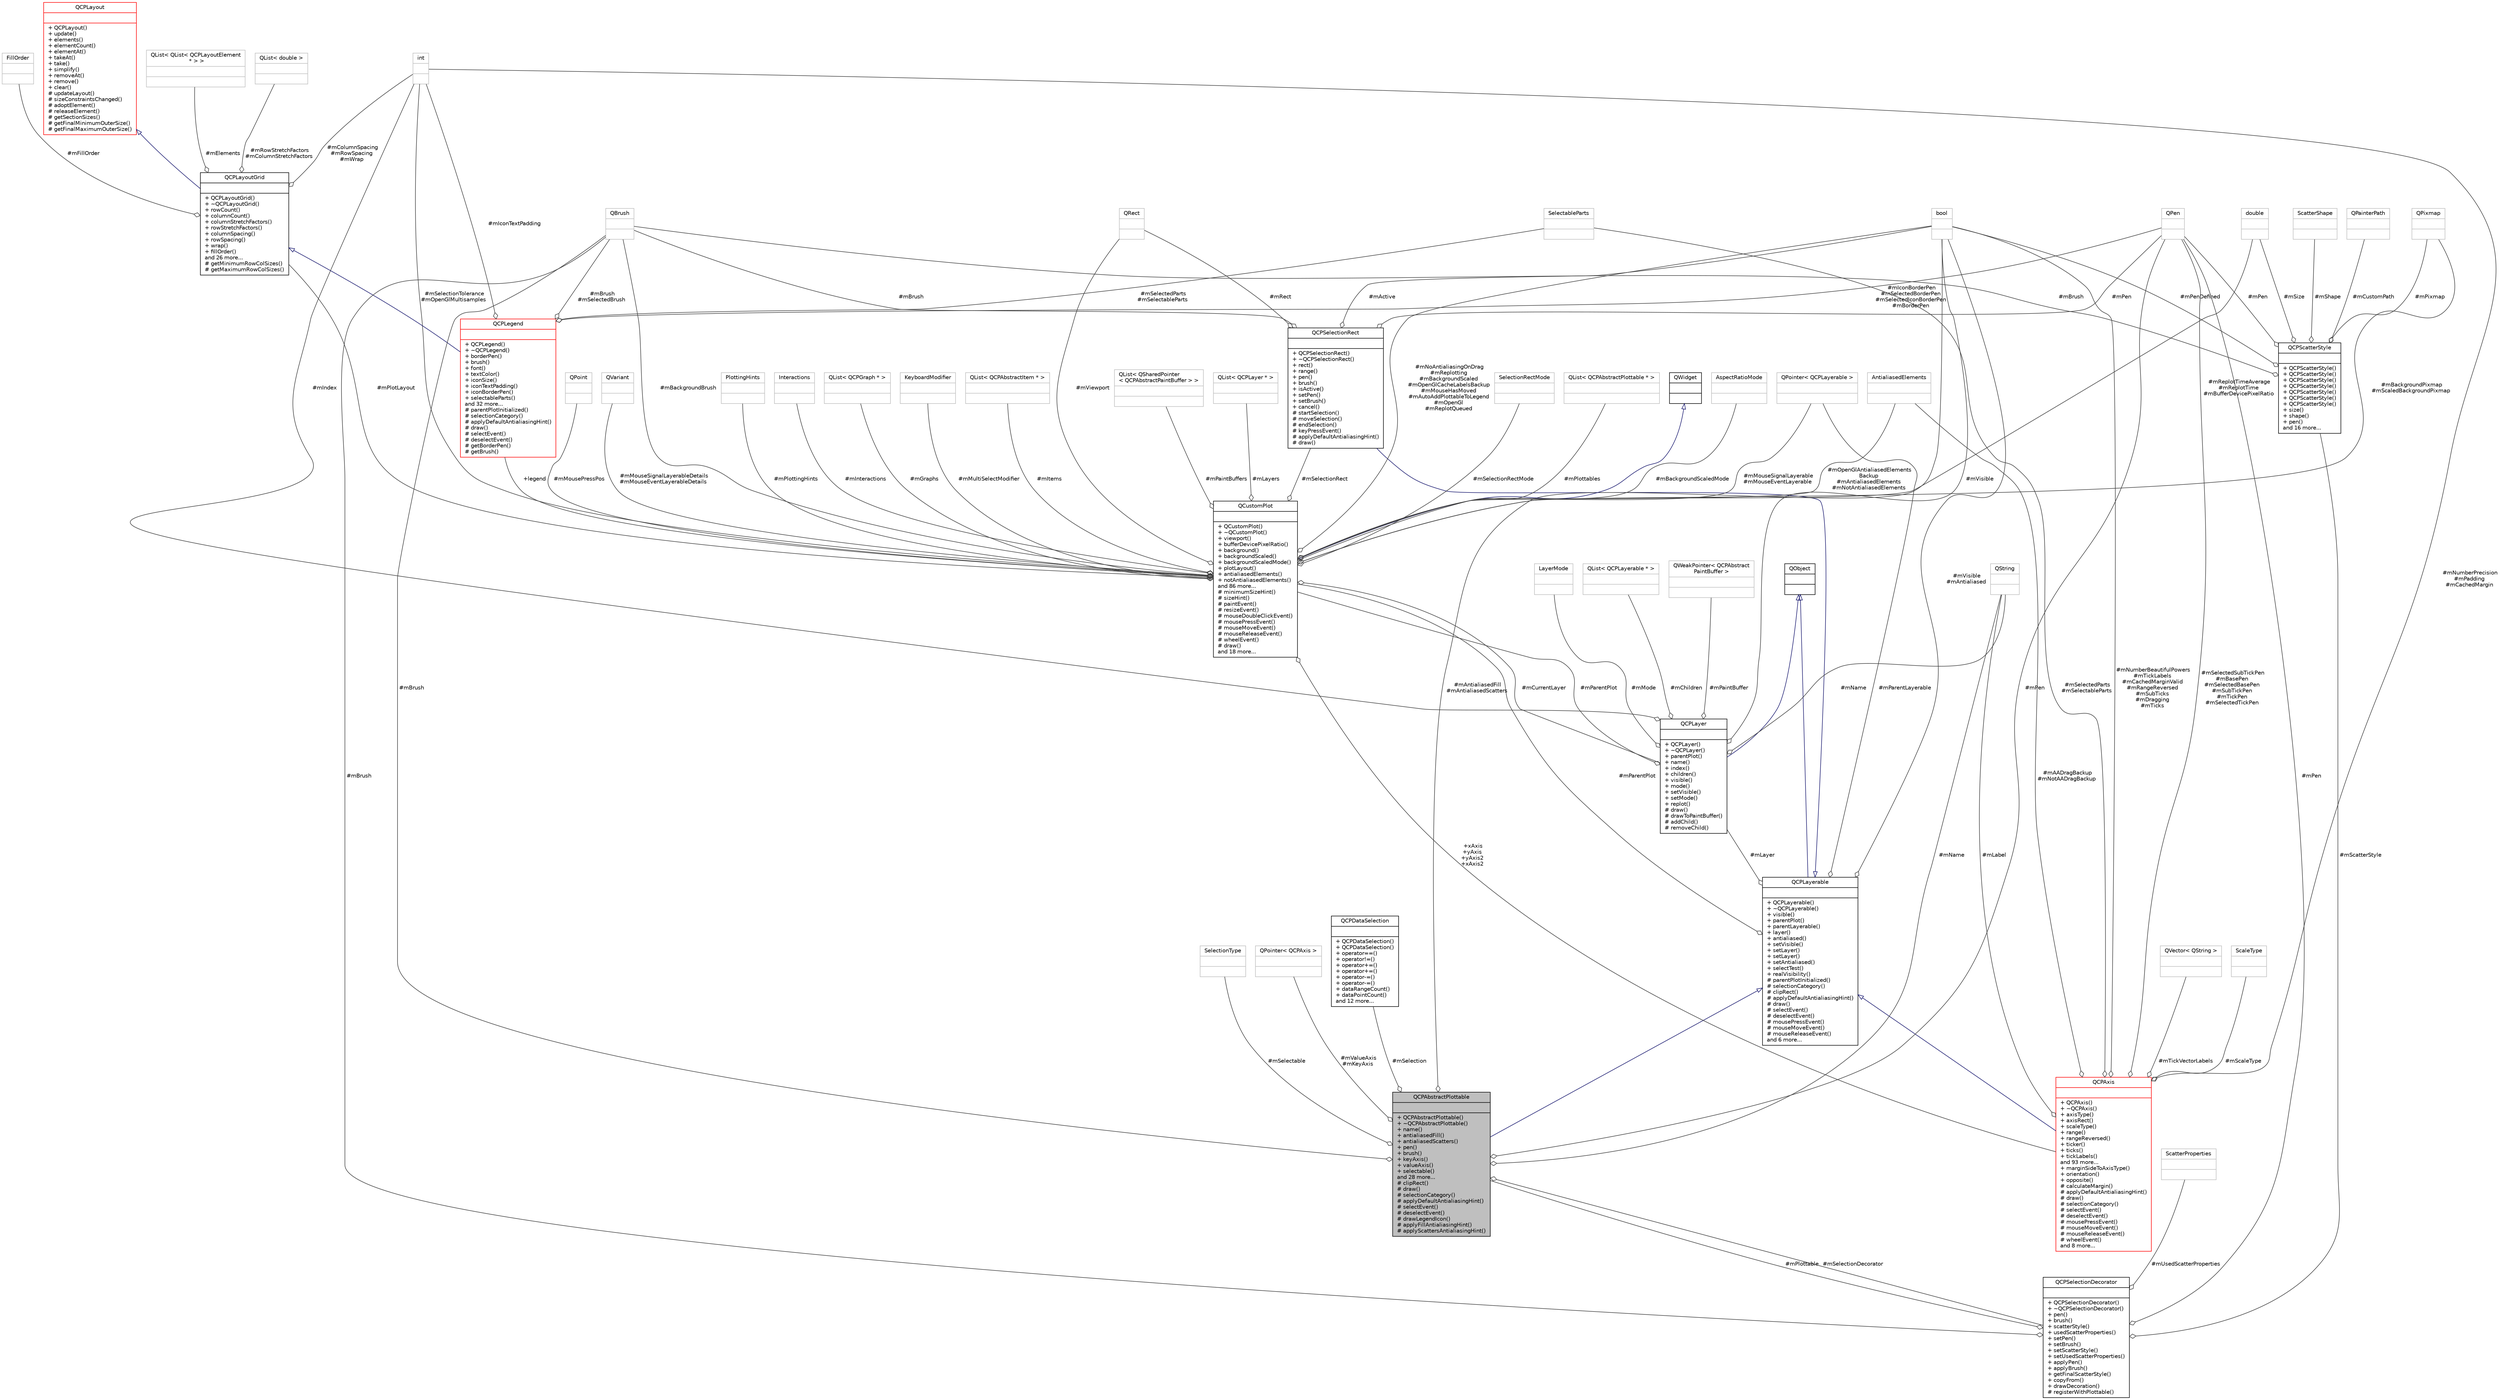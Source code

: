 digraph "QCPAbstractPlottable"
{
 // LATEX_PDF_SIZE
  edge [fontname="Helvetica",fontsize="10",labelfontname="Helvetica",labelfontsize="10"];
  node [fontname="Helvetica",fontsize="10",shape=record];
  Node1 [label="{QCPAbstractPlottable\n||+ QCPAbstractPlottable()\l+ ~QCPAbstractPlottable()\l+ name()\l+ antialiasedFill()\l+ antialiasedScatters()\l+ pen()\l+ brush()\l+ keyAxis()\l+ valueAxis()\l+ selectable()\land 28 more...\l# clipRect()\l# draw()\l# selectionCategory()\l# applyDefaultAntialiasingHint()\l# selectEvent()\l# deselectEvent()\l# drawLegendIcon()\l# applyFillAntialiasingHint()\l# applyScattersAntialiasingHint()\l}",height=0.2,width=0.4,color="black", fillcolor="grey75", style="filled", fontcolor="black",tooltip="The abstract base class for all data representing objects in a plot."];
  Node2 -> Node1 [dir="back",color="midnightblue",fontsize="10",style="solid",arrowtail="onormal",fontname="Helvetica"];
  Node2 [label="{QCPLayerable\n||+ QCPLayerable()\l+ ~QCPLayerable()\l+ visible()\l+ parentPlot()\l+ parentLayerable()\l+ layer()\l+ antialiased()\l+ setVisible()\l+ setLayer()\l+ setLayer()\l+ setAntialiased()\l+ selectTest()\l+ realVisibility()\l# parentPlotInitialized()\l# selectionCategory()\l# clipRect()\l# applyDefaultAntialiasingHint()\l# draw()\l# selectEvent()\l# deselectEvent()\l# mousePressEvent()\l# mouseMoveEvent()\l# mouseReleaseEvent()\land 6 more...\l}",height=0.2,width=0.4,color="black", fillcolor="white", style="filled",URL="$classQCPLayerable.html",tooltip="Base class for all drawable objects."];
  Node3 -> Node2 [dir="back",color="midnightblue",fontsize="10",style="solid",arrowtail="onormal",fontname="Helvetica"];
  Node3 [label="{QObject\n||}",height=0.2,width=0.4,color="black", fillcolor="white", style="filled",URL="$classQObject.html",tooltip=" "];
  Node4 -> Node2 [color="grey25",fontsize="10",style="solid",label=" #mLayer" ,arrowhead="odiamond",fontname="Helvetica"];
  Node4 [label="{QCPLayer\n||+ QCPLayer()\l+ ~QCPLayer()\l+ parentPlot()\l+ name()\l+ index()\l+ children()\l+ visible()\l+ mode()\l+ setVisible()\l+ setMode()\l+ replot()\l# draw()\l# drawToPaintBuffer()\l# addChild()\l# removeChild()\l}",height=0.2,width=0.4,color="black", fillcolor="white", style="filled",URL="$classQCPLayer.html",tooltip="A layer that may contain objects, to control the rendering order."];
  Node3 -> Node4 [dir="back",color="midnightblue",fontsize="10",style="solid",arrowtail="onormal",fontname="Helvetica"];
  Node5 -> Node4 [color="grey25",fontsize="10",style="solid",label=" #mName" ,arrowhead="odiamond",fontname="Helvetica"];
  Node5 [label="{QString\n||}",height=0.2,width=0.4,color="grey75", fillcolor="white", style="filled",tooltip=" "];
  Node6 -> Node4 [color="grey25",fontsize="10",style="solid",label=" #mIndex" ,arrowhead="odiamond",fontname="Helvetica"];
  Node6 [label="{int\n||}",height=0.2,width=0.4,color="grey75", fillcolor="white", style="filled",tooltip=" "];
  Node7 -> Node4 [color="grey25",fontsize="10",style="solid",label=" #mPaintBuffer" ,arrowhead="odiamond",fontname="Helvetica"];
  Node7 [label="{QWeakPointer\< QCPAbstract\lPaintBuffer \>\n||}",height=0.2,width=0.4,color="grey75", fillcolor="white", style="filled",tooltip=" "];
  Node8 -> Node4 [color="grey25",fontsize="10",style="solid",label=" #mVisible" ,arrowhead="odiamond",fontname="Helvetica"];
  Node8 [label="{bool\n||}",height=0.2,width=0.4,color="grey75", fillcolor="white", style="filled",tooltip=" "];
  Node9 -> Node4 [color="grey25",fontsize="10",style="solid",label=" #mParentPlot" ,arrowhead="odiamond",fontname="Helvetica"];
  Node9 [label="{QCustomPlot\n||+ QCustomPlot()\l+ ~QCustomPlot()\l+ viewport()\l+ bufferDevicePixelRatio()\l+ background()\l+ backgroundScaled()\l+ backgroundScaledMode()\l+ plotLayout()\l+ antialiasedElements()\l+ notAntialiasedElements()\land 86 more...\l# minimumSizeHint()\l# sizeHint()\l# paintEvent()\l# resizeEvent()\l# mouseDoubleClickEvent()\l# mousePressEvent()\l# mouseMoveEvent()\l# mouseReleaseEvent()\l# wheelEvent()\l# draw()\land 18 more...\l}",height=0.2,width=0.4,color="black", fillcolor="white", style="filled",URL="$classQCustomPlot.html",tooltip="The central class of the library. This is the QWidget which displays the plot and interacts with the ..."];
  Node10 -> Node9 [dir="back",color="midnightblue",fontsize="10",style="solid",arrowtail="onormal",fontname="Helvetica"];
  Node10 [label="{QWidget\n||}",height=0.2,width=0.4,color="black", fillcolor="white", style="filled",URL="$classQWidget.html",tooltip=" "];
  Node4 -> Node9 [color="grey25",fontsize="10",style="solid",label=" #mCurrentLayer" ,arrowhead="odiamond",fontname="Helvetica"];
  Node11 -> Node9 [color="grey25",fontsize="10",style="solid",label=" #mPlotLayout" ,arrowhead="odiamond",fontname="Helvetica"];
  Node11 [label="{QCPLayoutGrid\n||+ QCPLayoutGrid()\l+ ~QCPLayoutGrid()\l+ rowCount()\l+ columnCount()\l+ columnStretchFactors()\l+ rowStretchFactors()\l+ columnSpacing()\l+ rowSpacing()\l+ wrap()\l+ fillOrder()\land 26 more...\l# getMinimumRowColSizes()\l# getMaximumRowColSizes()\l}",height=0.2,width=0.4,color="black", fillcolor="white", style="filled",URL="$classQCPLayoutGrid.html",tooltip="A layout that arranges child elements in a grid."];
  Node12 -> Node11 [dir="back",color="midnightblue",fontsize="10",style="solid",arrowtail="onormal",fontname="Helvetica"];
  Node12 [label="{QCPLayout\n||+ QCPLayout()\l+ update()\l+ elements()\l+ elementCount()\l+ elementAt()\l+ takeAt()\l+ take()\l+ simplify()\l+ removeAt()\l+ remove()\l+ clear()\l# updateLayout()\l# sizeConstraintsChanged()\l# adoptElement()\l# releaseElement()\l# getSectionSizes()\l# getFinalMinimumOuterSize()\l# getFinalMaximumOuterSize()\l}",height=0.2,width=0.4,color="red", fillcolor="white", style="filled",URL="$classQCPLayout.html",tooltip="The abstract base class for layouts."];
  Node20 -> Node11 [color="grey25",fontsize="10",style="solid",label=" #mElements" ,arrowhead="odiamond",fontname="Helvetica"];
  Node20 [label="{QList\< QList\< QCPLayoutElement\l * \> \>\n||}",height=0.2,width=0.4,color="grey75", fillcolor="white", style="filled",tooltip=" "];
  Node21 -> Node11 [color="grey25",fontsize="10",style="solid",label=" #mRowStretchFactors\n#mColumnStretchFactors" ,arrowhead="odiamond",fontname="Helvetica"];
  Node21 [label="{QList\< double \>\n||}",height=0.2,width=0.4,color="grey75", fillcolor="white", style="filled",tooltip=" "];
  Node6 -> Node11 [color="grey25",fontsize="10",style="solid",label=" #mColumnSpacing\n#mRowSpacing\n#mWrap" ,arrowhead="odiamond",fontname="Helvetica"];
  Node22 -> Node11 [color="grey25",fontsize="10",style="solid",label=" #mFillOrder" ,arrowhead="odiamond",fontname="Helvetica"];
  Node22 [label="{FillOrder\n||}",height=0.2,width=0.4,color="grey75", fillcolor="white", style="filled",tooltip=" "];
  Node23 -> Node9 [color="grey25",fontsize="10",style="solid",label=" #mMouseSignalLayerableDetails\n#mMouseEventLayerableDetails" ,arrowhead="odiamond",fontname="Helvetica"];
  Node23 [label="{QVariant\n||}",height=0.2,width=0.4,color="grey75", fillcolor="white", style="filled",tooltip=" "];
  Node24 -> Node9 [color="grey25",fontsize="10",style="solid",label=" #mPlottingHints" ,arrowhead="odiamond",fontname="Helvetica"];
  Node24 [label="{PlottingHints\n||}",height=0.2,width=0.4,color="grey75", fillcolor="white", style="filled",tooltip=" "];
  Node25 -> Node9 [color="grey25",fontsize="10",style="solid",label=" #mInteractions" ,arrowhead="odiamond",fontname="Helvetica"];
  Node25 [label="{Interactions\n||}",height=0.2,width=0.4,color="grey75", fillcolor="white", style="filled",tooltip=" "];
  Node26 -> Node9 [color="grey25",fontsize="10",style="solid",label=" #mReplotTimeAverage\n#mReplotTime\n#mBufferDevicePixelRatio" ,arrowhead="odiamond",fontname="Helvetica"];
  Node26 [label="{double\n||}",height=0.2,width=0.4,color="grey75", fillcolor="white", style="filled",tooltip=" "];
  Node27 -> Node9 [color="grey25",fontsize="10",style="solid",label=" #mSelectionRect" ,arrowhead="odiamond",fontname="Helvetica"];
  Node27 [label="{QCPSelectionRect\n||+ QCPSelectionRect()\l+ ~QCPSelectionRect()\l+ rect()\l+ range()\l+ pen()\l+ brush()\l+ isActive()\l+ setPen()\l+ setBrush()\l+ cancel()\l# startSelection()\l# moveSelection()\l# endSelection()\l# keyPressEvent()\l# applyDefaultAntialiasingHint()\l# draw()\l}",height=0.2,width=0.4,color="black", fillcolor="white", style="filled",URL="$classQCPSelectionRect.html",tooltip="Provides rect/rubber-band data selection and range zoom interaction."];
  Node2 -> Node27 [dir="back",color="midnightblue",fontsize="10",style="solid",arrowtail="onormal",fontname="Helvetica"];
  Node28 -> Node27 [color="grey25",fontsize="10",style="solid",label=" #mPen" ,arrowhead="odiamond",fontname="Helvetica"];
  Node28 [label="{QPen\n||}",height=0.2,width=0.4,color="grey75", fillcolor="white", style="filled",tooltip=" "];
  Node8 -> Node27 [color="grey25",fontsize="10",style="solid",label=" #mActive" ,arrowhead="odiamond",fontname="Helvetica"];
  Node29 -> Node27 [color="grey25",fontsize="10",style="solid",label=" #mBrush" ,arrowhead="odiamond",fontname="Helvetica"];
  Node29 [label="{QBrush\n||}",height=0.2,width=0.4,color="grey75", fillcolor="white", style="filled",tooltip=" "];
  Node18 -> Node27 [color="grey25",fontsize="10",style="solid",label=" #mRect" ,arrowhead="odiamond",fontname="Helvetica"];
  Node18 [label="{QRect\n||}",height=0.2,width=0.4,color="grey75", fillcolor="white", style="filled",tooltip=" "];
  Node30 -> Node9 [color="grey25",fontsize="10",style="solid",label=" #mGraphs" ,arrowhead="odiamond",fontname="Helvetica"];
  Node30 [label="{QList\< QCPGraph * \>\n||}",height=0.2,width=0.4,color="grey75", fillcolor="white", style="filled",tooltip=" "];
  Node31 -> Node9 [color="grey25",fontsize="10",style="solid",label=" #mMultiSelectModifier" ,arrowhead="odiamond",fontname="Helvetica"];
  Node31 [label="{KeyboardModifier\n||}",height=0.2,width=0.4,color="grey75", fillcolor="white", style="filled",tooltip=" "];
  Node32 -> Node9 [color="grey25",fontsize="10",style="solid",label=" #mItems" ,arrowhead="odiamond",fontname="Helvetica"];
  Node32 [label="{QList\< QCPAbstractItem * \>\n||}",height=0.2,width=0.4,color="grey75", fillcolor="white", style="filled",tooltip=" "];
  Node33 -> Node9 [color="grey25",fontsize="10",style="solid",label=" #mPaintBuffers" ,arrowhead="odiamond",fontname="Helvetica"];
  Node33 [label="{QList\< QSharedPointer\l\< QCPAbstractPaintBuffer \> \>\n||}",height=0.2,width=0.4,color="grey75", fillcolor="white", style="filled",tooltip=" "];
  Node34 -> Node9 [color="grey25",fontsize="10",style="solid",label=" +xAxis\n+yAxis\n+yAxis2\n+xAxis2" ,arrowhead="odiamond",fontname="Helvetica"];
  Node34 [label="{QCPAxis\n||+ QCPAxis()\l+ ~QCPAxis()\l+ axisType()\l+ axisRect()\l+ scaleType()\l+ range()\l+ rangeReversed()\l+ ticker()\l+ ticks()\l+ tickLabels()\land 93 more...\l+ marginSideToAxisType()\l+ orientation()\l+ opposite()\l# calculateMargin()\l# applyDefaultAntialiasingHint()\l# draw()\l# selectionCategory()\l# selectEvent()\l# deselectEvent()\l# mousePressEvent()\l# mouseMoveEvent()\l# mouseReleaseEvent()\l# wheelEvent()\land 8 more...\l}",height=0.2,width=0.4,color="red", fillcolor="white", style="filled",URL="$classQCPAxis.html",tooltip="Manages a single axis inside a QCustomPlot."];
  Node2 -> Node34 [dir="back",color="midnightblue",fontsize="10",style="solid",arrowtail="onormal",fontname="Helvetica"];
  Node35 -> Node34 [color="grey25",fontsize="10",style="solid",label=" #mScaleType" ,arrowhead="odiamond",fontname="Helvetica"];
  Node35 [label="{ScaleType\n||}",height=0.2,width=0.4,color="grey75", fillcolor="white", style="filled",tooltip=" "];
  Node36 -> Node34 [color="grey25",fontsize="10",style="solid",label=" #mSelectedParts\n#mSelectableParts" ,arrowhead="odiamond",fontname="Helvetica"];
  Node36 [label="{SelectableParts\n||}",height=0.2,width=0.4,color="grey75", fillcolor="white", style="filled",tooltip=" "];
  Node37 -> Node34 [color="grey25",fontsize="10",style="solid",label=" #mTickVectorLabels" ,arrowhead="odiamond",fontname="Helvetica"];
  Node37 [label="{QVector\< QString \>\n||}",height=0.2,width=0.4,color="grey75", fillcolor="white", style="filled",tooltip=" "];
  Node5 -> Node34 [color="grey25",fontsize="10",style="solid",label=" #mLabel" ,arrowhead="odiamond",fontname="Helvetica"];
  Node28 -> Node34 [color="grey25",fontsize="10",style="solid",label=" #mSelectedSubTickPen\n#mBasePen\n#mSelectedBasePen\n#mSubTickPen\n#mTickPen\n#mSelectedTickPen" ,arrowhead="odiamond",fontname="Helvetica"];
  Node6 -> Node34 [color="grey25",fontsize="10",style="solid",label=" #mNumberPrecision\n#mPadding\n#mCachedMargin" ,arrowhead="odiamond",fontname="Helvetica"];
  Node8 -> Node34 [color="grey25",fontsize="10",style="solid",label=" #mNumberBeautifulPowers\n#mTickLabels\n#mCachedMarginValid\n#mRangeReversed\n#mSubTicks\n#mDragging\n#mTicks" ,arrowhead="odiamond",fontname="Helvetica"];
  Node59 -> Node34 [color="grey25",fontsize="10",style="solid",label=" #mAADragBackup\n#mNotAADragBackup" ,arrowhead="odiamond",fontname="Helvetica"];
  Node59 [label="{AntialiasedElements\n||}",height=0.2,width=0.4,color="grey75", fillcolor="white", style="filled",tooltip=" "];
  Node66 -> Node9 [color="grey25",fontsize="10",style="solid",label=" #mLayers" ,arrowhead="odiamond",fontname="Helvetica"];
  Node66 [label="{QList\< QCPLayer * \>\n||}",height=0.2,width=0.4,color="grey75", fillcolor="white", style="filled",tooltip=" "];
  Node67 -> Node9 [color="grey25",fontsize="10",style="solid",label=" #mSelectionRectMode" ,arrowhead="odiamond",fontname="Helvetica"];
  Node67 [label="{SelectionRectMode\n||}",height=0.2,width=0.4,color="grey75", fillcolor="white", style="filled",tooltip=" "];
  Node58 -> Node9 [color="grey25",fontsize="10",style="solid",label=" #mBackgroundPixmap\n#mScaledBackgroundPixmap" ,arrowhead="odiamond",fontname="Helvetica"];
  Node58 [label="{QPixmap\n||}",height=0.2,width=0.4,color="grey75", fillcolor="white", style="filled",tooltip=" "];
  Node68 -> Node9 [color="grey25",fontsize="10",style="solid",label=" #mMouseSignalLayerable\n#mMouseEventLayerable" ,arrowhead="odiamond",fontname="Helvetica"];
  Node68 [label="{QPointer\< QCPLayerable \>\n||}",height=0.2,width=0.4,color="grey75", fillcolor="white", style="filled",tooltip=" "];
  Node6 -> Node9 [color="grey25",fontsize="10",style="solid",label=" #mSelectionTolerance\n#mOpenGlMultisamples" ,arrowhead="odiamond",fontname="Helvetica"];
  Node69 -> Node9 [color="grey25",fontsize="10",style="solid",label=" #mPlottables" ,arrowhead="odiamond",fontname="Helvetica"];
  Node69 [label="{QList\< QCPAbstractPlottable * \>\n||}",height=0.2,width=0.4,color="grey75", fillcolor="white", style="filled",tooltip=" "];
  Node8 -> Node9 [color="grey25",fontsize="10",style="solid",label=" #mNoAntialiasingOnDrag\n#mReplotting\n#mBackgroundScaled\n#mOpenGlCacheLabelsBackup\n#mMouseHasMoved\n#mAutoAddPlottableToLegend\n#mOpenGl\n#mReplotQueued" ,arrowhead="odiamond",fontname="Helvetica"];
  Node29 -> Node9 [color="grey25",fontsize="10",style="solid",label=" #mBackgroundBrush" ,arrowhead="odiamond",fontname="Helvetica"];
  Node59 -> Node9 [color="grey25",fontsize="10",style="solid",label=" #mOpenGlAntialiasedElements\lBackup\n#mAntialiasedElements\n#mNotAntialiasedElements" ,arrowhead="odiamond",fontname="Helvetica"];
  Node70 -> Node9 [color="grey25",fontsize="10",style="solid",label=" +legend" ,arrowhead="odiamond",fontname="Helvetica"];
  Node70 [label="{QCPLegend\n||+ QCPLegend()\l+ ~QCPLegend()\l+ borderPen()\l+ brush()\l+ font()\l+ textColor()\l+ iconSize()\l+ iconTextPadding()\l+ iconBorderPen()\l+ selectableParts()\land 32 more...\l# parentPlotInitialized()\l# selectionCategory()\l# applyDefaultAntialiasingHint()\l# draw()\l# selectEvent()\l# deselectEvent()\l# getBorderPen()\l# getBrush()\l}",height=0.2,width=0.4,color="red", fillcolor="white", style="filled",URL="$classQCPLegend.html",tooltip="Manages a legend inside a QCustomPlot."];
  Node11 -> Node70 [dir="back",color="midnightblue",fontsize="10",style="solid",arrowtail="onormal",fontname="Helvetica"];
  Node36 -> Node70 [color="grey25",fontsize="10",style="solid",label=" #mSelectedParts\n#mSelectableParts" ,arrowhead="odiamond",fontname="Helvetica"];
  Node28 -> Node70 [color="grey25",fontsize="10",style="solid",label=" #mIconBorderPen\n#mSelectedBorderPen\n#mSelectedIconBorderPen\n#mBorderPen" ,arrowhead="odiamond",fontname="Helvetica"];
  Node6 -> Node70 [color="grey25",fontsize="10",style="solid",label=" #mIconTextPadding" ,arrowhead="odiamond",fontname="Helvetica"];
  Node29 -> Node70 [color="grey25",fontsize="10",style="solid",label=" #mBrush\n#mSelectedBrush" ,arrowhead="odiamond",fontname="Helvetica"];
  Node61 -> Node9 [color="grey25",fontsize="10",style="solid",label=" #mBackgroundScaledMode" ,arrowhead="odiamond",fontname="Helvetica"];
  Node61 [label="{AspectRatioMode\n||}",height=0.2,width=0.4,color="grey75", fillcolor="white", style="filled",tooltip=" "];
  Node18 -> Node9 [color="grey25",fontsize="10",style="solid",label=" #mViewport" ,arrowhead="odiamond",fontname="Helvetica"];
  Node71 -> Node9 [color="grey25",fontsize="10",style="solid",label=" #mMousePressPos" ,arrowhead="odiamond",fontname="Helvetica"];
  Node71 [label="{QPoint\n||}",height=0.2,width=0.4,color="grey75", fillcolor="white", style="filled",tooltip=" "];
  Node72 -> Node4 [color="grey25",fontsize="10",style="solid",label=" #mMode" ,arrowhead="odiamond",fontname="Helvetica"];
  Node72 [label="{LayerMode\n||}",height=0.2,width=0.4,color="grey75", fillcolor="white", style="filled",tooltip=" "];
  Node73 -> Node4 [color="grey25",fontsize="10",style="solid",label=" #mChildren" ,arrowhead="odiamond",fontname="Helvetica"];
  Node73 [label="{QList\< QCPLayerable * \>\n||}",height=0.2,width=0.4,color="grey75", fillcolor="white", style="filled",tooltip=" "];
  Node68 -> Node2 [color="grey25",fontsize="10",style="solid",label=" #mParentLayerable" ,arrowhead="odiamond",fontname="Helvetica"];
  Node8 -> Node2 [color="grey25",fontsize="10",style="solid",label=" #mVisible\n#mAntialiased" ,arrowhead="odiamond",fontname="Helvetica"];
  Node9 -> Node2 [color="grey25",fontsize="10",style="solid",label=" #mParentPlot" ,arrowhead="odiamond",fontname="Helvetica"];
  Node74 -> Node1 [color="grey25",fontsize="10",style="solid",label=" #mValueAxis\n#mKeyAxis" ,arrowhead="odiamond",fontname="Helvetica"];
  Node74 [label="{QPointer\< QCPAxis \>\n||}",height=0.2,width=0.4,color="grey75", fillcolor="white", style="filled",tooltip=" "];
  Node5 -> Node1 [color="grey25",fontsize="10",style="solid",label=" #mName" ,arrowhead="odiamond",fontname="Helvetica"];
  Node75 -> Node1 [color="grey25",fontsize="10",style="solid",label=" #mSelection" ,arrowhead="odiamond",fontname="Helvetica"];
  Node75 [label="{QCPDataSelection\n||+ QCPDataSelection()\l+ QCPDataSelection()\l+ operator==()\l+ operator!=()\l+ operator+=()\l+ operator+=()\l+ operator-=()\l+ operator-=()\l+ dataRangeCount()\l+ dataPointCount()\land 12 more...\l}",height=0.2,width=0.4,color="black", fillcolor="white", style="filled",URL="$classQCPDataSelection.html",tooltip="Describes a data set by holding multiple QCPDataRange instances."];
  Node76 -> Node1 [color="grey25",fontsize="10",style="solid",label=" #mSelectable" ,arrowhead="odiamond",fontname="Helvetica"];
  Node76 [label="{SelectionType\n||}",height=0.2,width=0.4,color="grey75", fillcolor="white", style="filled",tooltip=" "];
  Node28 -> Node1 [color="grey25",fontsize="10",style="solid",label=" #mPen" ,arrowhead="odiamond",fontname="Helvetica"];
  Node8 -> Node1 [color="grey25",fontsize="10",style="solid",label=" #mAntialiasedFill\n#mAntialiasedScatters" ,arrowhead="odiamond",fontname="Helvetica"];
  Node29 -> Node1 [color="grey25",fontsize="10",style="solid",label=" #mBrush" ,arrowhead="odiamond",fontname="Helvetica"];
  Node77 -> Node1 [color="grey25",fontsize="10",style="solid",label=" #mSelectionDecorator" ,arrowhead="odiamond",fontname="Helvetica"];
  Node77 [label="{QCPSelectionDecorator\n||+ QCPSelectionDecorator()\l+ ~QCPSelectionDecorator()\l+ pen()\l+ brush()\l+ scatterStyle()\l+ usedScatterProperties()\l+ setPen()\l+ setBrush()\l+ setScatterStyle()\l+ setUsedScatterProperties()\l+ applyPen()\l+ applyBrush()\l+ getFinalScatterStyle()\l+ copyFrom()\l+ drawDecoration()\l# registerWithPlottable()\l}",height=0.2,width=0.4,color="black", fillcolor="white", style="filled",URL="$classQCPSelectionDecorator.html",tooltip="Controls how a plottable's data selection is drawn."];
  Node1 -> Node77 [color="grey25",fontsize="10",style="solid",label=" #mPlottable" ,arrowhead="odiamond",fontname="Helvetica"];
  Node28 -> Node77 [color="grey25",fontsize="10",style="solid",label=" #mPen" ,arrowhead="odiamond",fontname="Helvetica"];
  Node29 -> Node77 [color="grey25",fontsize="10",style="solid",label=" #mBrush" ,arrowhead="odiamond",fontname="Helvetica"];
  Node78 -> Node77 [color="grey25",fontsize="10",style="solid",label=" #mUsedScatterProperties" ,arrowhead="odiamond",fontname="Helvetica"];
  Node78 [label="{ScatterProperties\n||}",height=0.2,width=0.4,color="grey75", fillcolor="white", style="filled",tooltip=" "];
  Node79 -> Node77 [color="grey25",fontsize="10",style="solid",label=" #mScatterStyle" ,arrowhead="odiamond",fontname="Helvetica"];
  Node79 [label="{QCPScatterStyle\n||+ QCPScatterStyle()\l+ QCPScatterStyle()\l+ QCPScatterStyle()\l+ QCPScatterStyle()\l+ QCPScatterStyle()\l+ QCPScatterStyle()\l+ QCPScatterStyle()\l+ size()\l+ shape()\l+ pen()\land 16 more...\l}",height=0.2,width=0.4,color="black", fillcolor="white", style="filled",URL="$classQCPScatterStyle.html",tooltip="Represents the visual appearance of scatter points."];
  Node80 -> Node79 [color="grey25",fontsize="10",style="solid",label=" #mShape" ,arrowhead="odiamond",fontname="Helvetica"];
  Node80 [label="{ScatterShape\n||}",height=0.2,width=0.4,color="grey75", fillcolor="white", style="filled",tooltip=" "];
  Node26 -> Node79 [color="grey25",fontsize="10",style="solid",label=" #mSize" ,arrowhead="odiamond",fontname="Helvetica"];
  Node58 -> Node79 [color="grey25",fontsize="10",style="solid",label=" #mPixmap" ,arrowhead="odiamond",fontname="Helvetica"];
  Node28 -> Node79 [color="grey25",fontsize="10",style="solid",label=" #mPen" ,arrowhead="odiamond",fontname="Helvetica"];
  Node8 -> Node79 [color="grey25",fontsize="10",style="solid",label=" #mPenDefined" ,arrowhead="odiamond",fontname="Helvetica"];
  Node81 -> Node79 [color="grey25",fontsize="10",style="solid",label=" #mCustomPath" ,arrowhead="odiamond",fontname="Helvetica"];
  Node81 [label="{QPainterPath\n||}",height=0.2,width=0.4,color="grey75", fillcolor="white", style="filled",tooltip=" "];
  Node29 -> Node79 [color="grey25",fontsize="10",style="solid",label=" #mBrush" ,arrowhead="odiamond",fontname="Helvetica"];
}
